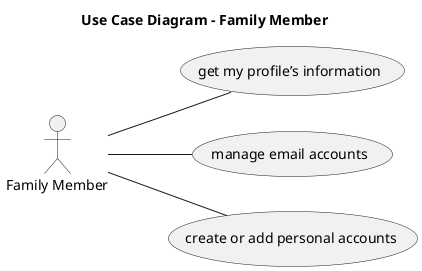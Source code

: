 @startuml

left to right direction

title Use Case Diagram - Family Member

actor "Family Member" as fm

usecase "get my profile’s information" as uc150
usecase "manage email accounts" as uc151
usecase "create or add personal accounts" as uc170

fm -- uc150
fm -- uc151
fm -- uc170


@enduml

@startuml

left to right direction

title Front End Use Case Diagram - Family Member

actor "Family Member" as fm

usecase "get my profile’s information" as uc150
usecase "manage email accounts" as uc151

fm -- uc150
fm -- uc151

@enduml